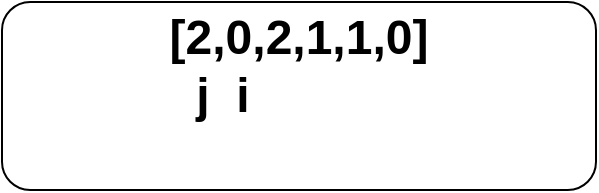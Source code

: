<mxfile version="16.0.3" type="github">
  <diagram id="gvN4ynT3Cq1qDU4h4dno" name="Page-1">
    <mxGraphModel dx="782" dy="468" grid="1" gridSize="11" guides="1" tooltips="1" connect="1" arrows="1" fold="1" page="1" pageScale="1" pageWidth="850" pageHeight="1100" math="0" shadow="0">
      <root>
        <mxCell id="0" />
        <mxCell id="1" parent="0" />
        <mxCell id="bSjmI_5-JD3IcqK51i68-1" value="&lt;span style=&quot;font-size: 24px&quot;&gt;&lt;span style=&quot;font-size: 24px&quot;&gt;[&lt;/span&gt;2,0,2,1,1,0]&lt;br&gt;&lt;div style=&quot;text-align: left&quot;&gt;&lt;span&gt;&amp;nbsp; j&amp;nbsp; i&lt;/span&gt;&lt;/div&gt;&lt;br&gt;&lt;/span&gt;" style="rounded=1;whiteSpace=wrap;html=1;fontStyle=1" vertex="1" parent="1">
          <mxGeometry x="88" y="176" width="297" height="94" as="geometry" />
        </mxCell>
      </root>
    </mxGraphModel>
  </diagram>
</mxfile>
